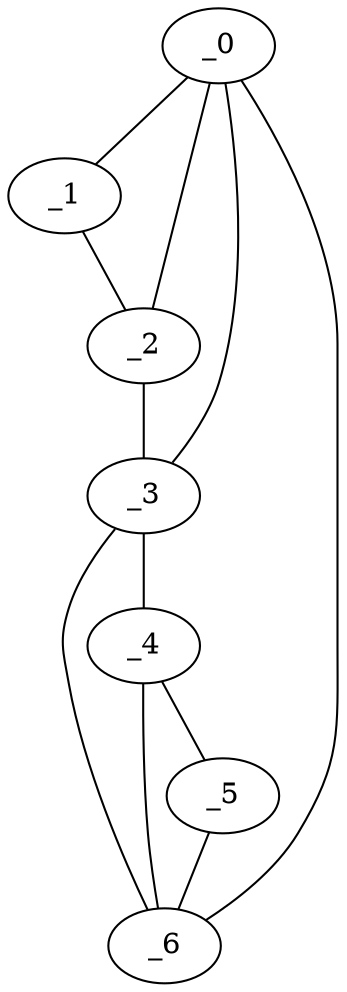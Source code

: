 graph "obj35__95.gxl" {
	_0	 [x=5,
		y=58];
	_1	 [x=14,
		y=50];
	_0 -- _1	 [valence=1];
	_2	 [x=34,
		y=44];
	_0 -- _2	 [valence=2];
	_3	 [x=44,
		y=43];
	_0 -- _3	 [valence=2];
	_6	 [x=126,
		y=67];
	_0 -- _6	 [valence=1];
	_1 -- _2	 [valence=1];
	_2 -- _3	 [valence=1];
	_4	 [x=111,
		y=47];
	_3 -- _4	 [valence=1];
	_3 -- _6	 [valence=2];
	_5	 [x=126,
		y=58];
	_4 -- _5	 [valence=1];
	_4 -- _6	 [valence=2];
	_5 -- _6	 [valence=1];
}
